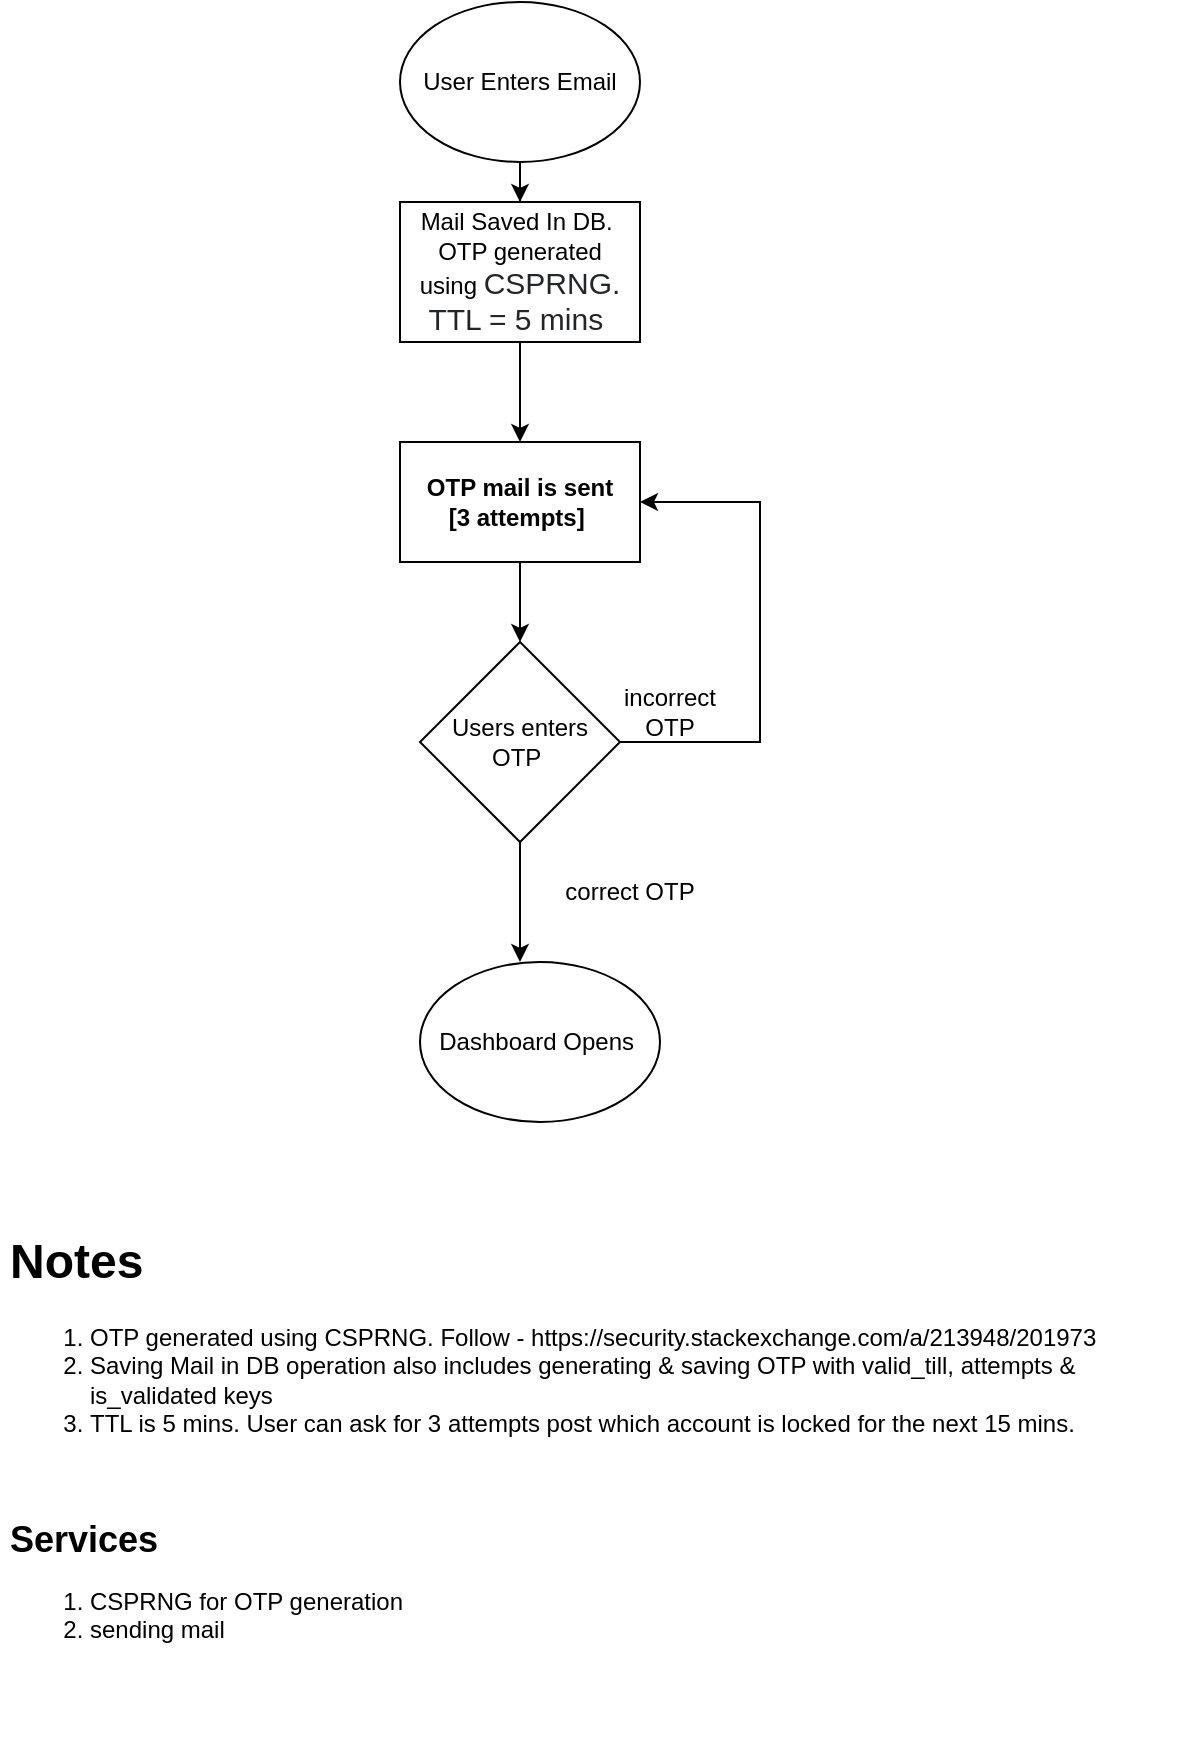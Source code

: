 <mxfile version="16.2.4" type="github">
  <diagram id="eZsdxV1zKnrUx48rtSP0" name="Page-1">
    <mxGraphModel dx="1129" dy="753" grid="1" gridSize="10" guides="1" tooltips="1" connect="1" arrows="1" fold="1" page="1" pageScale="1" pageWidth="850" pageHeight="1100" math="0" shadow="0">
      <root>
        <mxCell id="0" />
        <mxCell id="1" parent="0" />
        <mxCell id="nNFIe2lCs6F5UIPrJBpu-3" value="" style="edgeStyle=orthogonalEdgeStyle;rounded=0;orthogonalLoop=1;jettySize=auto;html=1;" parent="1" source="nNFIe2lCs6F5UIPrJBpu-1" target="nNFIe2lCs6F5UIPrJBpu-2" edge="1">
          <mxGeometry relative="1" as="geometry" />
        </mxCell>
        <mxCell id="nNFIe2lCs6F5UIPrJBpu-1" value="User Enters Email" style="ellipse;whiteSpace=wrap;html=1;" parent="1" vertex="1">
          <mxGeometry x="380" y="40" width="120" height="80" as="geometry" />
        </mxCell>
        <mxCell id="Ndk_r2dy7ArHIp7k8fPA-3" value="" style="edgeStyle=orthogonalEdgeStyle;rounded=0;orthogonalLoop=1;jettySize=auto;html=1;fontSize=18;" edge="1" parent="1" source="nNFIe2lCs6F5UIPrJBpu-2" target="nNFIe2lCs6F5UIPrJBpu-6">
          <mxGeometry relative="1" as="geometry" />
        </mxCell>
        <mxCell id="nNFIe2lCs6F5UIPrJBpu-2" value="Mail Saved In DB.&amp;nbsp;&lt;br&gt;OTP generated using&amp;nbsp;&lt;span style=&quot;color: rgb(35 , 38 , 41) ; font-family: , &amp;#34;system-ui&amp;#34; , &amp;#34;segoe ui&amp;#34; , &amp;#34;liberation sans&amp;#34; , sans-serif ; font-size: 15px ; text-align: left ; background-color: rgb(255 , 255 , 255)&quot;&gt;CSPRNG. TTL = 5 mins&amp;nbsp;&lt;/span&gt;" style="whiteSpace=wrap;html=1;" parent="1" vertex="1">
          <mxGeometry x="380" y="140" width="120" height="70" as="geometry" />
        </mxCell>
        <mxCell id="nNFIe2lCs6F5UIPrJBpu-9" value="" style="edgeStyle=orthogonalEdgeStyle;rounded=0;orthogonalLoop=1;jettySize=auto;html=1;" parent="1" source="nNFIe2lCs6F5UIPrJBpu-6" target="nNFIe2lCs6F5UIPrJBpu-8" edge="1">
          <mxGeometry relative="1" as="geometry" />
        </mxCell>
        <mxCell id="nNFIe2lCs6F5UIPrJBpu-6" value="&lt;b&gt;OTP mail is sent &lt;br&gt;[3 attempts]&amp;nbsp;&lt;/b&gt;" style="whiteSpace=wrap;html=1;" parent="1" vertex="1">
          <mxGeometry x="380" y="260" width="120" height="60" as="geometry" />
        </mxCell>
        <mxCell id="nNFIe2lCs6F5UIPrJBpu-10" style="edgeStyle=orthogonalEdgeStyle;rounded=0;orthogonalLoop=1;jettySize=auto;html=1;entryX=1;entryY=0.5;entryDx=0;entryDy=0;" parent="1" source="nNFIe2lCs6F5UIPrJBpu-8" target="nNFIe2lCs6F5UIPrJBpu-6" edge="1">
          <mxGeometry relative="1" as="geometry">
            <Array as="points">
              <mxPoint x="560" y="410" />
              <mxPoint x="560" y="290" />
            </Array>
          </mxGeometry>
        </mxCell>
        <mxCell id="nNFIe2lCs6F5UIPrJBpu-14" value="" style="edgeStyle=orthogonalEdgeStyle;rounded=0;orthogonalLoop=1;jettySize=auto;html=1;" parent="1" source="nNFIe2lCs6F5UIPrJBpu-8" edge="1">
          <mxGeometry relative="1" as="geometry">
            <mxPoint x="440" y="520" as="targetPoint" />
          </mxGeometry>
        </mxCell>
        <mxCell id="nNFIe2lCs6F5UIPrJBpu-8" value="Users enters OTP&amp;nbsp;" style="rhombus;whiteSpace=wrap;html=1;" parent="1" vertex="1">
          <mxGeometry x="390" y="360" width="100" height="100" as="geometry" />
        </mxCell>
        <mxCell id="nNFIe2lCs6F5UIPrJBpu-11" value="incorrect OTP" style="text;html=1;strokeColor=none;fillColor=none;align=center;verticalAlign=middle;whiteSpace=wrap;rounded=0;" parent="1" vertex="1">
          <mxGeometry x="480" y="380" width="70" height="30" as="geometry" />
        </mxCell>
        <mxCell id="nNFIe2lCs6F5UIPrJBpu-12" value="correct OTP" style="text;html=1;strokeColor=none;fillColor=none;align=center;verticalAlign=middle;whiteSpace=wrap;rounded=0;" parent="1" vertex="1">
          <mxGeometry x="460" y="470" width="70" height="30" as="geometry" />
        </mxCell>
        <mxCell id="nNFIe2lCs6F5UIPrJBpu-15" value="Dashboard Opens&amp;nbsp;" style="ellipse;whiteSpace=wrap;html=1;" parent="1" vertex="1">
          <mxGeometry x="390" y="520" width="120" height="80" as="geometry" />
        </mxCell>
        <mxCell id="Ndk_r2dy7ArHIp7k8fPA-2" value="&lt;h1&gt;Notes&amp;nbsp;&lt;/h1&gt;&lt;p&gt;&lt;/p&gt;&lt;ol&gt;&lt;li&gt;OTP generated using CSPRNG. Follow -&amp;nbsp;https://security.stackexchange.com/a/213948/201973&lt;/li&gt;&lt;li&gt;Saving Mail in DB operation also includes generating &amp;amp; saving OTP with valid_till, attempts &amp;amp; is_validated keys&amp;nbsp;&lt;/li&gt;&lt;li&gt;TTL is 5 mins. User can ask for 3 attempts post which account is locked for the next 15 mins.&lt;/li&gt;&lt;/ol&gt;&lt;div&gt;&lt;br&gt;&lt;/div&gt;&lt;div&gt;&lt;br&gt;&lt;/div&gt;&lt;div&gt;&lt;b&gt;&lt;font style=&quot;font-size: 18px&quot;&gt;Services&lt;/font&gt;&lt;/b&gt;&lt;/div&gt;&lt;div&gt;&lt;ol&gt;&lt;li&gt;CSPRNG for OTP generation&amp;nbsp;&lt;/li&gt;&lt;li&gt;sending mail&amp;nbsp;&amp;nbsp;&lt;span&gt;&amp;nbsp;&lt;/span&gt;&lt;/li&gt;&lt;/ol&gt;&lt;/div&gt;&lt;p&gt;&lt;/p&gt;" style="text;html=1;strokeColor=none;fillColor=none;spacing=5;spacingTop=-20;whiteSpace=wrap;overflow=hidden;rounded=0;" vertex="1" parent="1">
          <mxGeometry x="180" y="650" width="591" height="260" as="geometry" />
        </mxCell>
      </root>
    </mxGraphModel>
  </diagram>
</mxfile>
